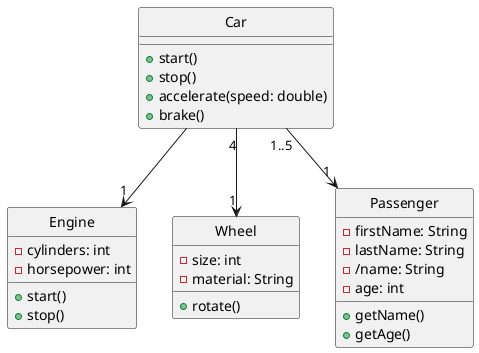@startuml
hide circle

class Car {
  + start()
  + stop()
  + accelerate(speed: double)
  + brake()
}

class Engine {
  - cylinders: int
  - horsepower: int
  + start()
  + stop()
}

class Wheel {
  - size: int
  - material: String
  + rotate()
}

class Passenger {
  - firstName: String
  - lastName: String
  - /name: String
  - age: int
  + getName()
  + getAge()
}

Car --> "1" Engine
Car "4" --> "1" Wheel
Car "1..5" --> "1" Passenger

@enduml
